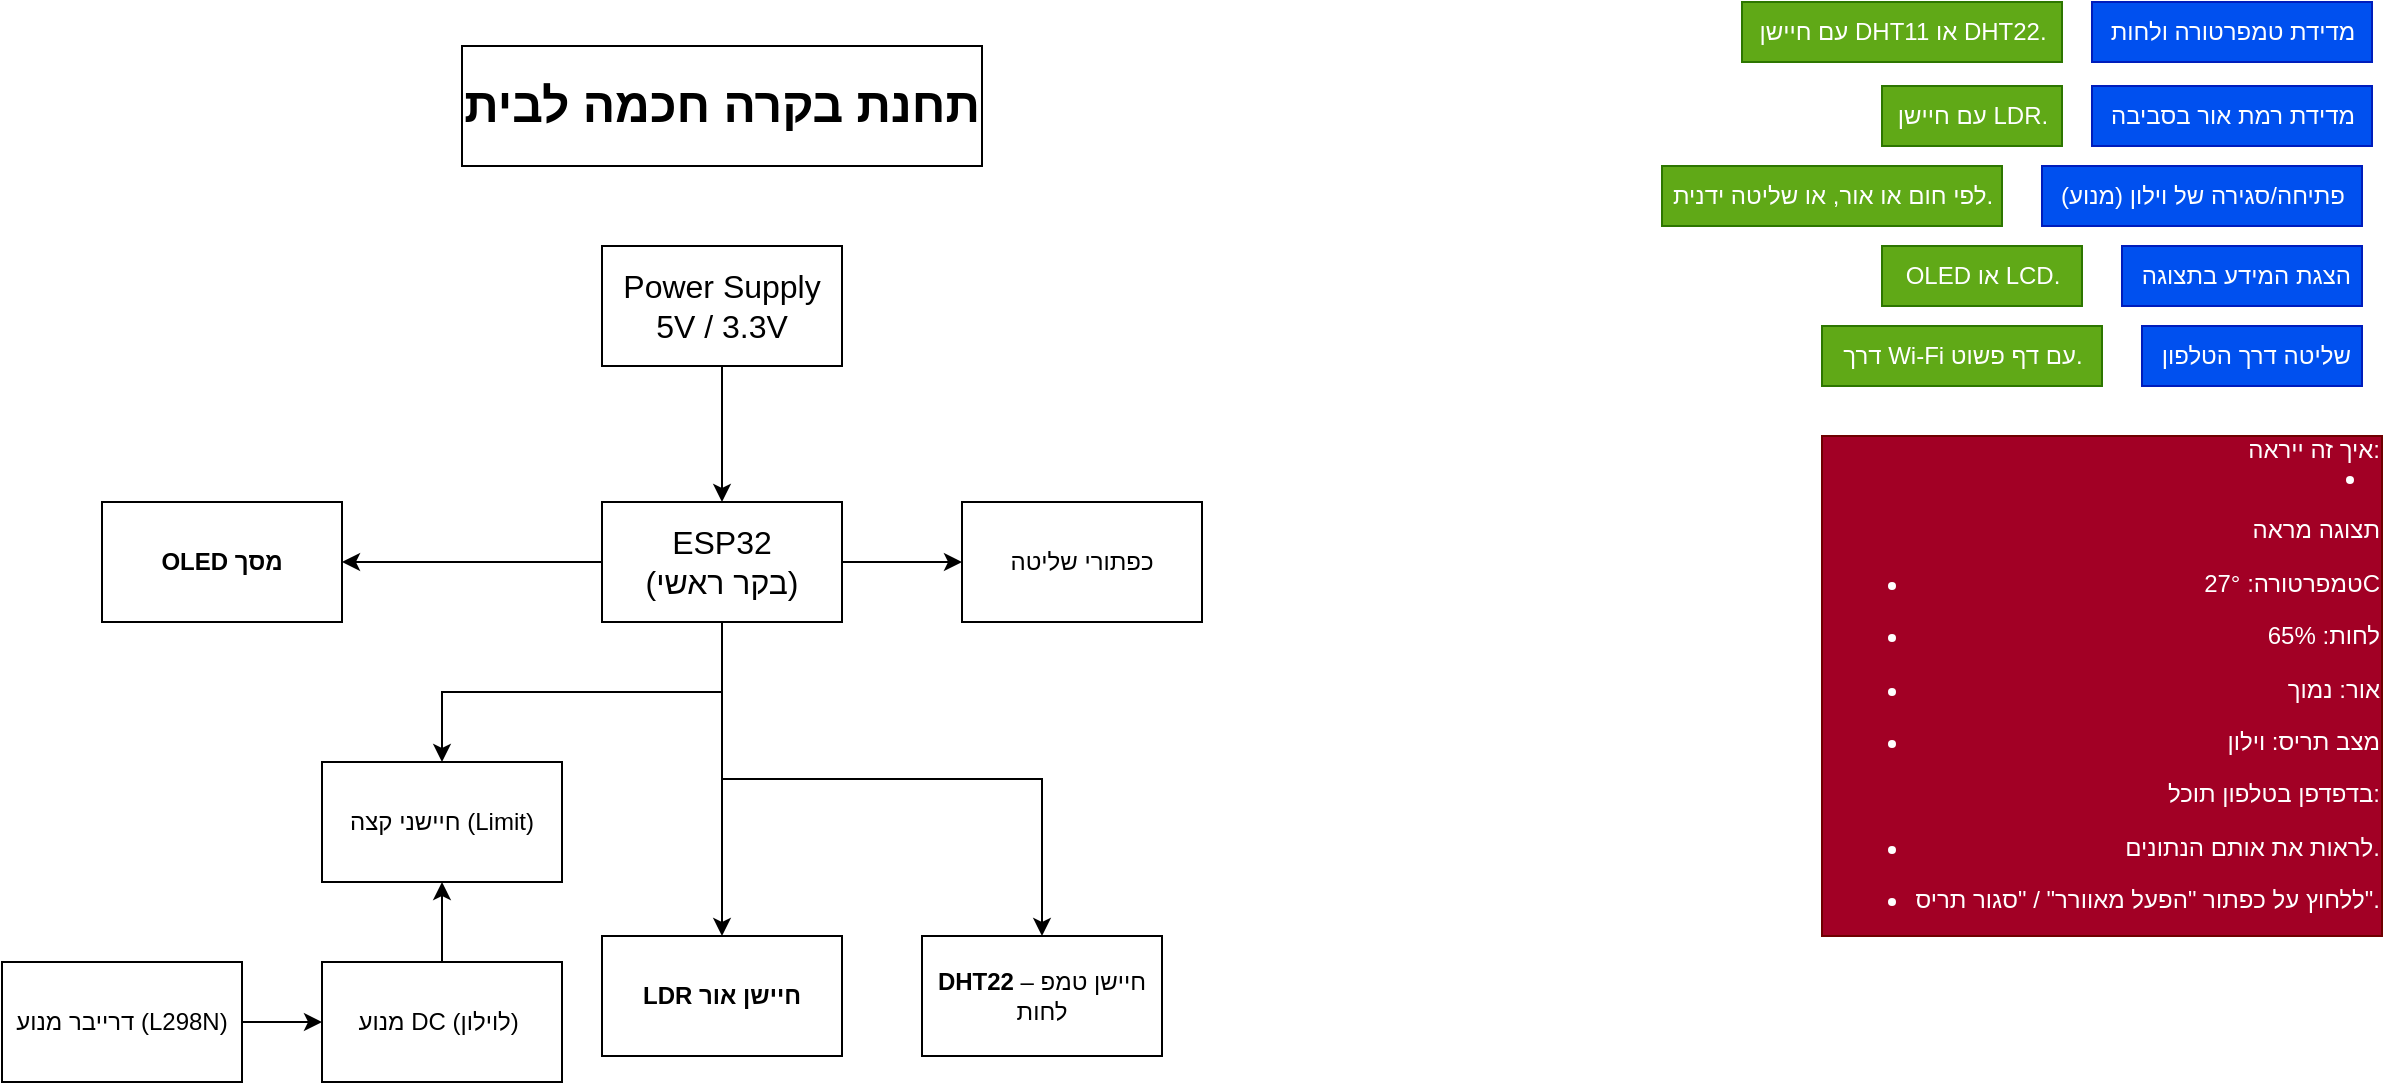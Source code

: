 <mxfile version="27.0.6">
  <diagram name="Page-1" id="L17xXZHHuUYxDRuQJ4fX">
    <mxGraphModel dx="758" dy="854" grid="1" gridSize="10" guides="1" tooltips="1" connect="1" arrows="1" fold="1" page="1" pageScale="1" pageWidth="850" pageHeight="1100" math="0" shadow="0">
      <root>
        <mxCell id="0" />
        <mxCell id="1" parent="0" />
        <mxCell id="QlAEBDYwZQ3NaORT2iDD-1" value="מדידת טמפרטורה ולחות" style="text;html=1;align=center;verticalAlign=middle;resizable=0;points=[];autosize=1;strokeColor=#001DBC;fillColor=#0050ef;fontColor=#ffffff;" parent="1" vertex="1">
          <mxGeometry x="1535" y="40" width="140" height="30" as="geometry" />
        </mxCell>
        <mxCell id="QlAEBDYwZQ3NaORT2iDD-2" value="מדידת רמת אור בסביבה" style="text;html=1;align=center;verticalAlign=middle;resizable=0;points=[];autosize=1;strokeColor=#001DBC;fillColor=#0050ef;fontColor=#ffffff;" parent="1" vertex="1">
          <mxGeometry x="1535" y="82" width="140" height="30" as="geometry" />
        </mxCell>
        <mxCell id="QlAEBDYwZQ3NaORT2iDD-3" value="פתיחה/סגירה של וילון (מנוע)" style="text;html=1;align=center;verticalAlign=middle;resizable=0;points=[];autosize=1;strokeColor=#001DBC;fillColor=#0050ef;fontColor=#ffffff;" parent="1" vertex="1">
          <mxGeometry x="1510" y="122" width="160" height="30" as="geometry" />
        </mxCell>
        <mxCell id="QlAEBDYwZQ3NaORT2iDD-4" value="&amp;nbsp;הצגת המידע בתצוגה" style="text;html=1;align=center;verticalAlign=middle;resizable=0;points=[];autosize=1;strokeColor=#001DBC;fillColor=#0050ef;fontColor=#ffffff;" parent="1" vertex="1">
          <mxGeometry x="1550" y="162" width="120" height="30" as="geometry" />
        </mxCell>
        <mxCell id="QlAEBDYwZQ3NaORT2iDD-5" value="&amp;nbsp;שליטה דרך הטלפון" style="text;html=1;align=center;verticalAlign=middle;resizable=0;points=[];autosize=1;strokeColor=#001DBC;fillColor=#0050ef;fontColor=#ffffff;" parent="1" vertex="1">
          <mxGeometry x="1560" y="202" width="110" height="30" as="geometry" />
        </mxCell>
        <mxCell id="QlAEBDYwZQ3NaORT2iDD-6" value="עם חיישן DHT11 או DHT22." style="text;html=1;align=center;verticalAlign=middle;resizable=0;points=[];autosize=1;strokeColor=#2D7600;fillColor=#60a917;fontColor=#ffffff;" parent="1" vertex="1">
          <mxGeometry x="1360" y="40" width="160" height="30" as="geometry" />
        </mxCell>
        <mxCell id="QlAEBDYwZQ3NaORT2iDD-7" value="עם חיישן LDR." style="text;html=1;align=center;verticalAlign=middle;resizable=0;points=[];autosize=1;strokeColor=#2D7600;fillColor=#60a917;fontColor=#ffffff;" parent="1" vertex="1">
          <mxGeometry x="1430" y="82" width="90" height="30" as="geometry" />
        </mxCell>
        <mxCell id="QlAEBDYwZQ3NaORT2iDD-9" value="לפי חום או אור, או שליטה ידנית." style="text;html=1;align=center;verticalAlign=middle;resizable=0;points=[];autosize=1;strokeColor=#2D7600;fillColor=#60a917;fontColor=#ffffff;" parent="1" vertex="1">
          <mxGeometry x="1320" y="122" width="170" height="30" as="geometry" />
        </mxCell>
        <mxCell id="QlAEBDYwZQ3NaORT2iDD-10" value="OLED או LCD." style="text;html=1;align=center;verticalAlign=middle;resizable=0;points=[];autosize=1;strokeColor=#2D7600;fillColor=#60a917;fontColor=#ffffff;" parent="1" vertex="1">
          <mxGeometry x="1430" y="162" width="100" height="30" as="geometry" />
        </mxCell>
        <mxCell id="QlAEBDYwZQ3NaORT2iDD-11" value="דרך Wi-Fi עם דף פשוט." style="text;html=1;align=center;verticalAlign=middle;resizable=0;points=[];autosize=1;strokeColor=#2D7600;fillColor=#60a917;fontColor=#ffffff;" parent="1" vertex="1">
          <mxGeometry x="1400" y="202" width="140" height="30" as="geometry" />
        </mxCell>
        <mxCell id="QlAEBDYwZQ3NaORT2iDD-12" value="&lt;div align=&quot;right&quot;&gt;&amp;nbsp;איך זה ייראה:&lt;li data-end=&quot;1157&quot; data-start=&quot;1057&quot;&gt;&lt;p data-end=&quot;1070&quot; data-start=&quot;1059&quot;&gt;תצוגה מראה&lt;/p&gt;&lt;ul data-end=&quot;1157&quot; data-start=&quot;1073&quot;&gt;&lt;li data-end=&quot;1089&quot; data-start=&quot;1073&quot;&gt;&lt;p data-end=&quot;1089&quot; data-start=&quot;1075&quot;&gt;טמפרטורה: 27°C&lt;/p&gt;&lt;/li&gt;&lt;li data-end=&quot;1103&quot; data-start=&quot;1092&quot;&gt;&lt;p data-end=&quot;1103&quot; data-start=&quot;1094&quot;&gt;לחות: 65%&lt;/p&gt;&lt;/li&gt;&lt;li data-end=&quot;1117&quot; data-start=&quot;1106&quot;&gt;&lt;p data-end=&quot;1117&quot; data-start=&quot;1108&quot;&gt;אור: נמוך&lt;/p&gt;&lt;/li&gt;&lt;li data-end=&quot;1157&quot; data-start=&quot;1141&quot;&gt;&lt;p data-end=&quot;1157&quot; data-start=&quot;1143&quot;&gt;מצב תריס: וילון&lt;/p&gt;&lt;/li&gt;&lt;/ul&gt;&lt;p data-end=&quot;1180&quot; data-start=&quot;1161&quot;&gt;בדפדפן בטלפון תוכל:&lt;/p&gt;&lt;ul data-end=&quot;1255&quot; data-start=&quot;1183&quot;&gt;&lt;li data-end=&quot;1207&quot; data-start=&quot;1183&quot;&gt;&lt;p data-end=&quot;1207&quot; data-start=&quot;1185&quot;&gt;לראות את אותם הנתונים.&lt;/p&gt;&lt;/li&gt;&lt;li data-end=&quot;1255&quot; data-start=&quot;1210&quot;&gt;&lt;p data-end=&quot;1255&quot; data-start=&quot;1212&quot;&gt;ללחוץ על כפתור &quot;הפעל מאוורר&quot; / &quot;סגור תריס&quot;.&lt;/p&gt;&lt;/li&gt;&lt;/ul&gt;&lt;/li&gt;&lt;/div&gt;" style="text;html=1;align=right;verticalAlign=middle;resizable=0;points=[];autosize=1;strokeColor=#6F0000;fillColor=#a20025;fontColor=#ffffff;" parent="1" vertex="1">
          <mxGeometry x="1400" y="257" width="280" height="250" as="geometry" />
        </mxCell>
        <mxCell id="870cP2tfU2k5j4axQSe5-1" value="&lt;h1&gt;&lt;b&gt;תחנת בקרה חכמה לבית&lt;/b&gt;&lt;/h1&gt;" style="rounded=0;whiteSpace=wrap;html=1;" vertex="1" parent="1">
          <mxGeometry x="720" y="62" width="260" height="60" as="geometry" />
        </mxCell>
        <mxCell id="870cP2tfU2k5j4axQSe5-5" style="edgeStyle=orthogonalEdgeStyle;rounded=0;orthogonalLoop=1;jettySize=auto;html=1;exitX=0.5;exitY=1;exitDx=0;exitDy=0;entryX=0.5;entryY=0;entryDx=0;entryDy=0;" edge="1" parent="1" source="870cP2tfU2k5j4axQSe5-3" target="870cP2tfU2k5j4axQSe5-4">
          <mxGeometry relative="1" as="geometry">
            <mxPoint x="890" y="300" as="targetPoint" />
          </mxGeometry>
        </mxCell>
        <mxCell id="870cP2tfU2k5j4axQSe5-3" value="&lt;font style=&quot;font-size: 16px;&quot;&gt;Power Supply&lt;br&gt;5V / 3.3V&lt;/font&gt;" style="rounded=0;whiteSpace=wrap;html=1;" vertex="1" parent="1">
          <mxGeometry x="790" y="162" width="120" height="60" as="geometry" />
        </mxCell>
        <mxCell id="870cP2tfU2k5j4axQSe5-9" style="edgeStyle=orthogonalEdgeStyle;rounded=0;orthogonalLoop=1;jettySize=auto;html=1;exitX=0;exitY=0.5;exitDx=0;exitDy=0;entryX=1;entryY=0.5;entryDx=0;entryDy=0;" edge="1" parent="1" source="870cP2tfU2k5j4axQSe5-4" target="870cP2tfU2k5j4axQSe5-7">
          <mxGeometry relative="1" as="geometry" />
        </mxCell>
        <mxCell id="870cP2tfU2k5j4axQSe5-13" style="edgeStyle=orthogonalEdgeStyle;rounded=0;orthogonalLoop=1;jettySize=auto;html=1;exitX=0.5;exitY=1;exitDx=0;exitDy=0;entryX=0.5;entryY=0;entryDx=0;entryDy=0;" edge="1" parent="1" source="870cP2tfU2k5j4axQSe5-4" target="870cP2tfU2k5j4axQSe5-11">
          <mxGeometry relative="1" as="geometry" />
        </mxCell>
        <mxCell id="870cP2tfU2k5j4axQSe5-15" style="edgeStyle=orthogonalEdgeStyle;rounded=0;orthogonalLoop=1;jettySize=auto;html=1;exitX=0.5;exitY=1;exitDx=0;exitDy=0;entryX=0.5;entryY=0;entryDx=0;entryDy=0;" edge="1" parent="1" source="870cP2tfU2k5j4axQSe5-4" target="870cP2tfU2k5j4axQSe5-14">
          <mxGeometry relative="1" as="geometry" />
        </mxCell>
        <mxCell id="870cP2tfU2k5j4axQSe5-29" style="edgeStyle=orthogonalEdgeStyle;rounded=0;orthogonalLoop=1;jettySize=auto;html=1;exitX=0.5;exitY=1;exitDx=0;exitDy=0;entryX=0.5;entryY=0;entryDx=0;entryDy=0;" edge="1" parent="1" source="870cP2tfU2k5j4axQSe5-4" target="870cP2tfU2k5j4axQSe5-26">
          <mxGeometry relative="1" as="geometry" />
        </mxCell>
        <mxCell id="870cP2tfU2k5j4axQSe5-35" style="edgeStyle=orthogonalEdgeStyle;rounded=0;orthogonalLoop=1;jettySize=auto;html=1;exitX=1;exitY=0.5;exitDx=0;exitDy=0;entryX=0;entryY=0.5;entryDx=0;entryDy=0;" edge="1" parent="1" source="870cP2tfU2k5j4axQSe5-4" target="870cP2tfU2k5j4axQSe5-34">
          <mxGeometry relative="1" as="geometry" />
        </mxCell>
        <mxCell id="870cP2tfU2k5j4axQSe5-4" value="&lt;font style=&quot;font-size: 16px;&quot;&gt;ESP32&lt;/font&gt;&lt;div&gt;&lt;font style=&quot;font-size: 16px;&quot;&gt;(בקר ראשי)&lt;/font&gt;&lt;/div&gt;" style="rounded=0;whiteSpace=wrap;html=1;" vertex="1" parent="1">
          <mxGeometry x="790" y="290" width="120" height="60" as="geometry" />
        </mxCell>
        <mxCell id="870cP2tfU2k5j4axQSe5-7" value="&lt;br&gt;&lt;strong data-end=&quot;450&quot; data-start=&quot;435&quot;&gt;OLED מסך&lt;/strong&gt;&lt;div&gt;&lt;br/&gt;&lt;/div&gt;" style="rounded=0;whiteSpace=wrap;html=1;" vertex="1" parent="1">
          <mxGeometry x="540" y="290" width="120" height="60" as="geometry" />
        </mxCell>
        <mxCell id="870cP2tfU2k5j4axQSe5-11" value="&lt;strong data-end=&quot;334&quot; data-start=&quot;325&quot;&gt;DHT22&lt;/strong&gt; – חיישן טמפ לחות" style="rounded=0;whiteSpace=wrap;html=1;" vertex="1" parent="1">
          <mxGeometry x="950" y="507" width="120" height="60" as="geometry" />
        </mxCell>
        <mxCell id="870cP2tfU2k5j4axQSe5-14" value="&lt;strong data-end=&quot;370&quot; data-start=&quot;363&quot;&gt;LDR חיישן אור&lt;/strong&gt;" style="rounded=0;whiteSpace=wrap;html=1;" vertex="1" parent="1">
          <mxGeometry x="790" y="507" width="120" height="60" as="geometry" />
        </mxCell>
        <mxCell id="870cP2tfU2k5j4axQSe5-31" style="edgeStyle=orthogonalEdgeStyle;rounded=0;orthogonalLoop=1;jettySize=auto;html=1;exitX=1;exitY=0.5;exitDx=0;exitDy=0;entryX=0;entryY=0.5;entryDx=0;entryDy=0;" edge="1" parent="1" source="870cP2tfU2k5j4axQSe5-16" target="870cP2tfU2k5j4axQSe5-21">
          <mxGeometry relative="1" as="geometry" />
        </mxCell>
        <mxCell id="870cP2tfU2k5j4axQSe5-16" value="דרייבר מנוע (L298N)" style="rounded=0;whiteSpace=wrap;html=1;" vertex="1" parent="1">
          <mxGeometry x="490" y="520" width="120" height="60" as="geometry" />
        </mxCell>
        <mxCell id="870cP2tfU2k5j4axQSe5-30" style="edgeStyle=orthogonalEdgeStyle;rounded=0;orthogonalLoop=1;jettySize=auto;html=1;exitX=0.5;exitY=0;exitDx=0;exitDy=0;entryX=0.5;entryY=1;entryDx=0;entryDy=0;" edge="1" parent="1" source="870cP2tfU2k5j4axQSe5-21" target="870cP2tfU2k5j4axQSe5-26">
          <mxGeometry relative="1" as="geometry" />
        </mxCell>
        <mxCell id="870cP2tfU2k5j4axQSe5-21" value="מנוע DC (לוילון)&amp;nbsp;" style="rounded=0;whiteSpace=wrap;html=1;" vertex="1" parent="1">
          <mxGeometry x="650" y="520" width="120" height="60" as="geometry" />
        </mxCell>
        <mxCell id="870cP2tfU2k5j4axQSe5-26" value="חיישני קצה (Limit)" style="rounded=0;whiteSpace=wrap;html=1;" vertex="1" parent="1">
          <mxGeometry x="650" y="420" width="120" height="60" as="geometry" />
        </mxCell>
        <mxCell id="870cP2tfU2k5j4axQSe5-34" value="כפתורי שליטה" style="rounded=0;whiteSpace=wrap;html=1;" vertex="1" parent="1">
          <mxGeometry x="970" y="290" width="120" height="60" as="geometry" />
        </mxCell>
      </root>
    </mxGraphModel>
  </diagram>
</mxfile>
